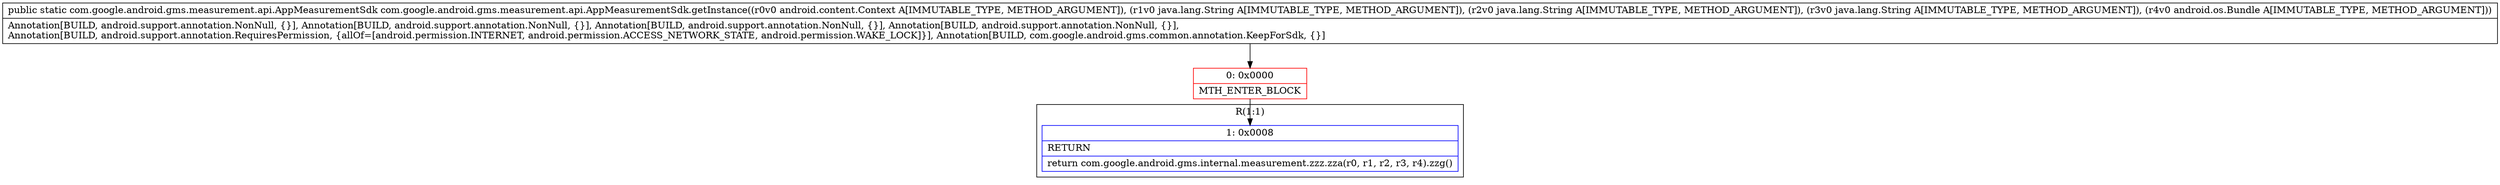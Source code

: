 digraph "CFG forcom.google.android.gms.measurement.api.AppMeasurementSdk.getInstance(Landroid\/content\/Context;Ljava\/lang\/String;Ljava\/lang\/String;Ljava\/lang\/String;Landroid\/os\/Bundle;)Lcom\/google\/android\/gms\/measurement\/api\/AppMeasurementSdk;" {
subgraph cluster_Region_1474999835 {
label = "R(1:1)";
node [shape=record,color=blue];
Node_1 [shape=record,label="{1\:\ 0x0008|RETURN\l|return com.google.android.gms.internal.measurement.zzz.zza(r0, r1, r2, r3, r4).zzg()\l}"];
}
Node_0 [shape=record,color=red,label="{0\:\ 0x0000|MTH_ENTER_BLOCK\l}"];
MethodNode[shape=record,label="{public static com.google.android.gms.measurement.api.AppMeasurementSdk com.google.android.gms.measurement.api.AppMeasurementSdk.getInstance((r0v0 android.content.Context A[IMMUTABLE_TYPE, METHOD_ARGUMENT]), (r1v0 java.lang.String A[IMMUTABLE_TYPE, METHOD_ARGUMENT]), (r2v0 java.lang.String A[IMMUTABLE_TYPE, METHOD_ARGUMENT]), (r3v0 java.lang.String A[IMMUTABLE_TYPE, METHOD_ARGUMENT]), (r4v0 android.os.Bundle A[IMMUTABLE_TYPE, METHOD_ARGUMENT]))  | Annotation[BUILD, android.support.annotation.NonNull, \{\}], Annotation[BUILD, android.support.annotation.NonNull, \{\}], Annotation[BUILD, android.support.annotation.NonNull, \{\}], Annotation[BUILD, android.support.annotation.NonNull, \{\}], \lAnnotation[BUILD, android.support.annotation.RequiresPermission, \{allOf=[android.permission.INTERNET, android.permission.ACCESS_NETWORK_STATE, android.permission.WAKE_LOCK]\}], Annotation[BUILD, com.google.android.gms.common.annotation.KeepForSdk, \{\}]\l}"];
MethodNode -> Node_0;
Node_0 -> Node_1;
}


